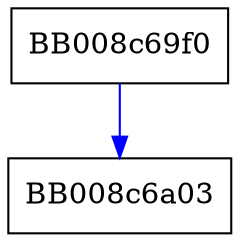 digraph __mempcpy_avx_unaligned_erms_rtm {
  node [shape="box"];
  graph [splines=ortho];
  BB008c69f0 -> BB008c6a03 [color="blue"];
}